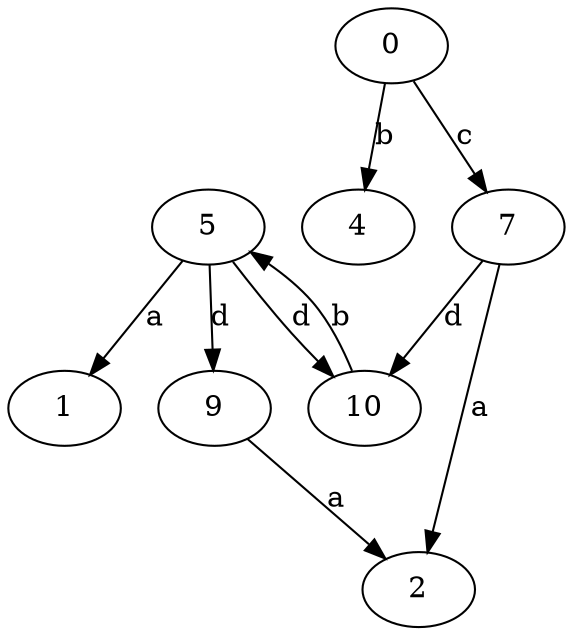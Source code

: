 strict digraph  {
1;
2;
4;
5;
0;
7;
9;
10;
5 -> 1  [label=a];
5 -> 9  [label=d];
5 -> 10  [label=d];
0 -> 4  [label=b];
0 -> 7  [label=c];
7 -> 2  [label=a];
7 -> 10  [label=d];
9 -> 2  [label=a];
10 -> 5  [label=b];
}
